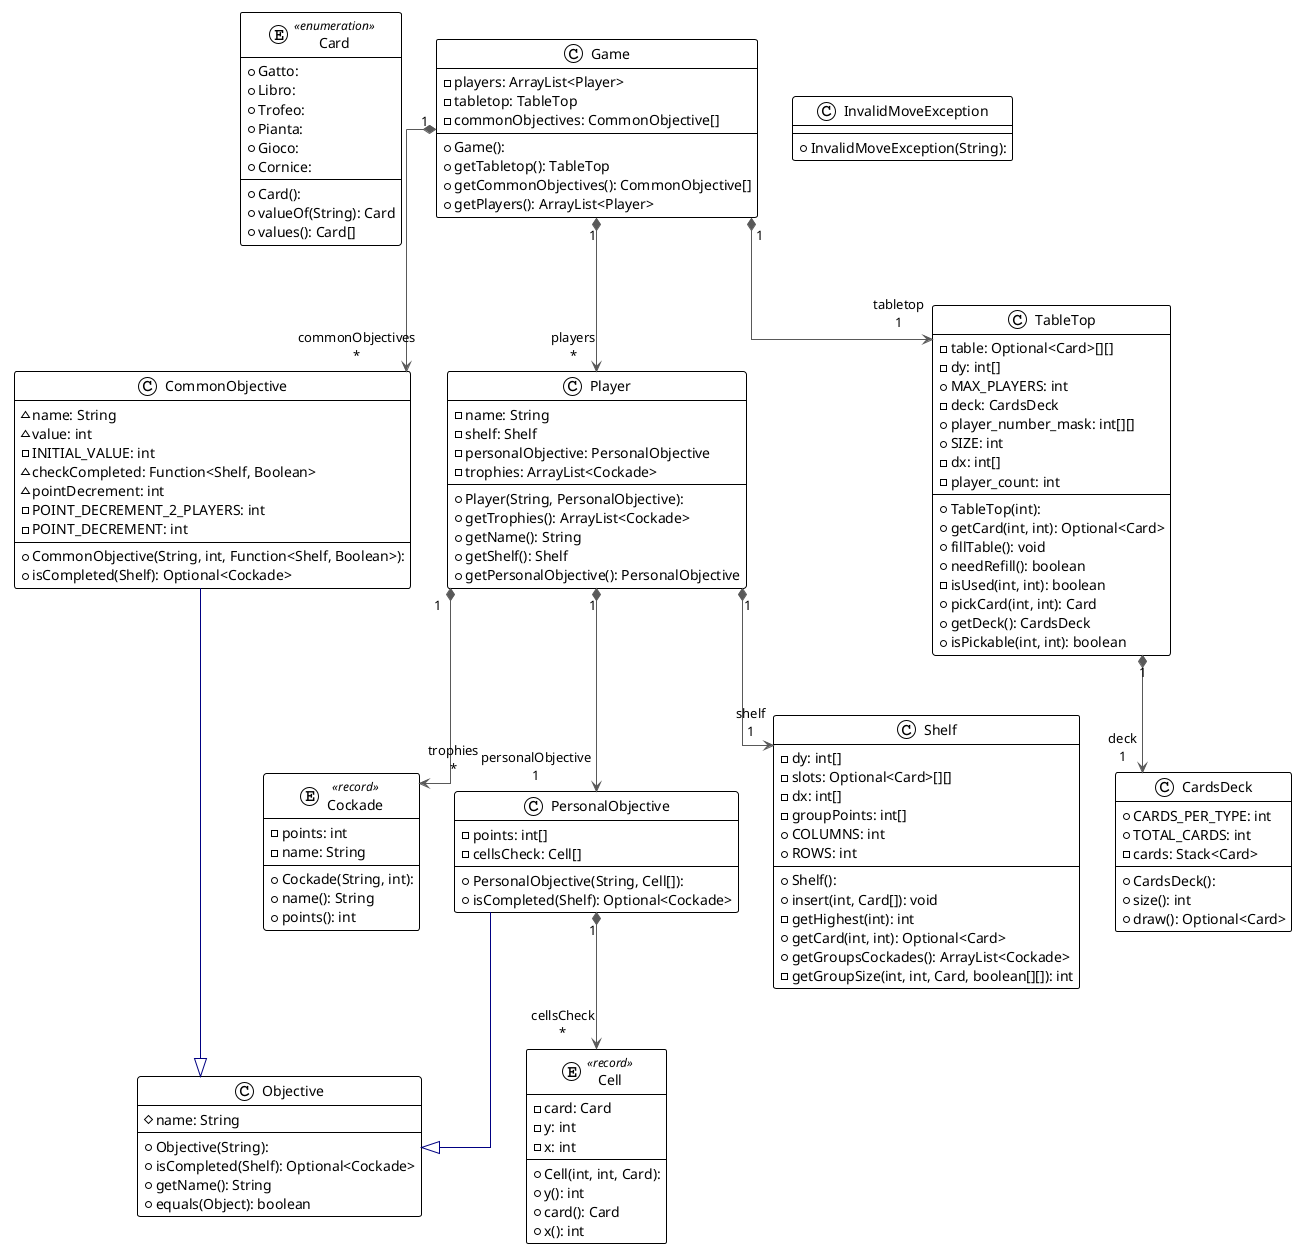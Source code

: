 @startuml

!theme plain
top to bottom direction
skinparam linetype ortho

enum Card << enumeration >> {
  + Card(): 
  + Gatto: 
  + Libro: 
  + Trofeo: 
  + Pianta: 
  + Gioco: 
  + Cornice: 
  + valueOf(String): Card
  + values(): Card[]
}
class CardsDeck {
  + CardsDeck(): 
  + CARDS_PER_TYPE: int
  + TOTAL_CARDS: int
  - cards: Stack<Card>
  + size(): int
  + draw(): Optional<Card>
}
entity Cell << record >> {
  + Cell(int, int, Card): 
  - card: Card
  - y: int
  - x: int
  + y(): int
  + card(): Card
  + x(): int
}
entity Cockade << record >> {
  + Cockade(String, int): 
  - points: int
  - name: String
  + name(): String
  + points(): int
}
class CommonObjective {
  + CommonObjective(String, int, Function<Shelf, Boolean>): 
  ~ name: String
  ~ value: int
  - INITIAL_VALUE: int
  ~ checkCompleted: Function<Shelf, Boolean>
  ~ pointDecrement: int
  - POINT_DECREMENT_2_PLAYERS: int
  - POINT_DECREMENT: int
  + isCompleted(Shelf): Optional<Cockade>
}
class Game {
  + Game(): 
  - players: ArrayList<Player>
  - tabletop: TableTop
  - commonObjectives: CommonObjective[]
  + getTabletop(): TableTop
  + getCommonObjectives(): CommonObjective[]
  + getPlayers(): ArrayList<Player>
}
class InvalidMoveException {
  + InvalidMoveException(String): 
}
class Objective {
  + Objective(String): 
  # name: String
  + isCompleted(Shelf): Optional<Cockade>
  + getName(): String
  + equals(Object): boolean
}
class PersonalObjective {
  + PersonalObjective(String, Cell[]): 
  - points: int[]
  - cellsCheck: Cell[]
  + isCompleted(Shelf): Optional<Cockade>
}
class Player {
  + Player(String, PersonalObjective): 
  - name: String
  - shelf: Shelf
  - personalObjective: PersonalObjective
  - trophies: ArrayList<Cockade>
  + getTrophies(): ArrayList<Cockade>
  + getName(): String
  + getShelf(): Shelf
  + getPersonalObjective(): PersonalObjective
}
class Shelf {
  + Shelf(): 
  - dy: int[]
  - slots: Optional<Card>[][]
  - dx: int[]
  - groupPoints: int[]
  + COLUMNS: int
  + ROWS: int
  + insert(int, Card[]): void
  - getHighest(int): int
  + getCard(int, int): Optional<Card>
  + getGroupsCockades(): ArrayList<Cockade>
  - getGroupSize(int, int, Card, boolean[][]): int
}
class TableTop {
  + TableTop(int): 
  - table: Optional<Card>[][]
  - dy: int[]
  + MAX_PLAYERS: int
  - deck: CardsDeck
  + player_number_mask: int[][]
  + SIZE: int
  - dx: int[]
  - player_count: int
  + getCard(int, int): Optional<Card>
  + fillTable(): void
  + needRefill(): boolean
  - isUsed(int, int): boolean
  + pickCard(int, int): Card
  + getDeck(): CardsDeck
  + isPickable(int, int): boolean
}

CommonObjective       -[#000082,plain]-^  Objective            
Game                 "1" *-[#595959,plain]-> "commonObjectives\n*" CommonObjective      
Game                 "1" *-[#595959,plain]-> "players\n*" Player               
Game                 "1" *-[#595959,plain]-> "tabletop\n1" TableTop             
PersonalObjective    "1" *-[#595959,plain]-> "cellsCheck\n*" Cell                 
PersonalObjective     -[#000082,plain]-^  Objective            
Player               "1" *-[#595959,plain]-> "trophies\n*" Cockade              
Player               "1" *-[#595959,plain]-> "personalObjective\n1" PersonalObjective    
Player               "1" *-[#595959,plain]-> "shelf\n1" Shelf                
TableTop             "1" *-[#595959,plain]-> "deck\n1" CardsDeck            
@enduml
